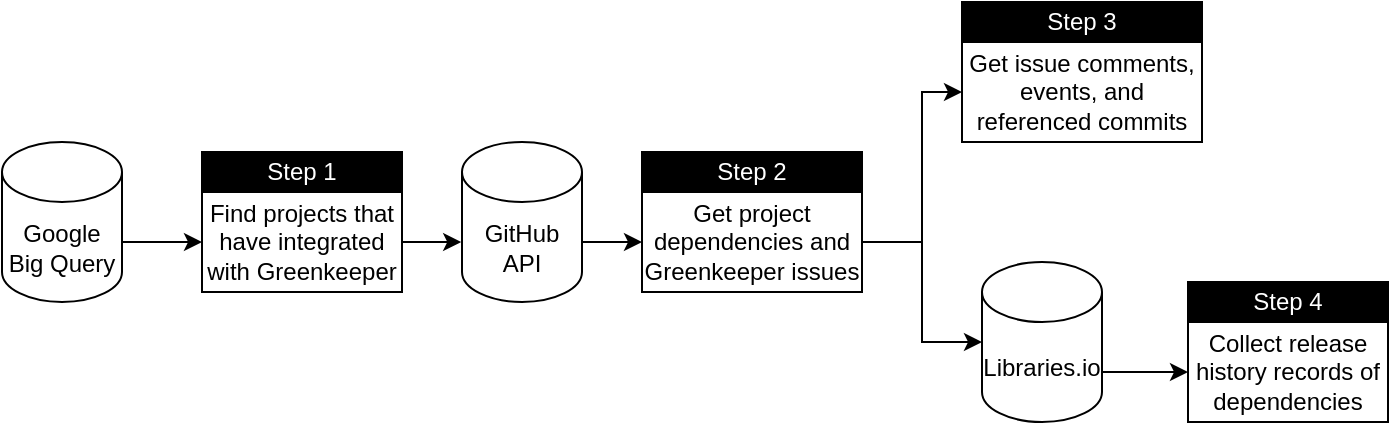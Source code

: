 <mxfile version="14.1.1" type="device"><diagram id="g5Cojv0VrUqbFTCAJoRC" name="Page-1"><mxGraphModel dx="1351" dy="763" grid="1" gridSize="10" guides="1" tooltips="1" connect="1" arrows="1" fold="1" page="1" pageScale="1" pageWidth="1600" pageHeight="1600" math="0" shadow="0"><root><mxCell id="0"/><mxCell id="1" parent="0"/><mxCell id="4Si3532bL3FXfa-4H-ZU-12" style="edgeStyle=orthogonalEdgeStyle;rounded=0;orthogonalLoop=1;jettySize=auto;html=1;exitX=1;exitY=0.5;exitDx=0;exitDy=0;exitPerimeter=0;entryX=0;entryY=0.5;entryDx=0;entryDy=0;fontColor=#FFFFFF;" edge="1" parent="1" source="4Si3532bL3FXfa-4H-ZU-1" target="4Si3532bL3FXfa-4H-ZU-8"><mxGeometry relative="1" as="geometry"><Array as="points"><mxPoint x="220" y="200"/></Array></mxGeometry></mxCell><mxCell id="4Si3532bL3FXfa-4H-ZU-1" value="Google Big Query" style="shape=cylinder3;whiteSpace=wrap;html=1;boundedLbl=1;backgroundOutline=1;size=15;" vertex="1" parent="1"><mxGeometry x="160" y="150" width="60" height="80" as="geometry"/></mxCell><mxCell id="4Si3532bL3FXfa-4H-ZU-16" value="" style="edgeStyle=orthogonalEdgeStyle;rounded=0;orthogonalLoop=1;jettySize=auto;html=1;fontColor=#FFFFFF;entryX=0;entryY=0.5;entryDx=0;entryDy=0;" edge="1" parent="1" source="4Si3532bL3FXfa-4H-ZU-2" target="4Si3532bL3FXfa-4H-ZU-10"><mxGeometry relative="1" as="geometry"><Array as="points"><mxPoint x="470" y="200"/><mxPoint x="470" y="200"/></Array></mxGeometry></mxCell><mxCell id="4Si3532bL3FXfa-4H-ZU-2" value="GitHub API" style="shape=cylinder3;whiteSpace=wrap;html=1;boundedLbl=1;backgroundOutline=1;size=15;" vertex="1" parent="1"><mxGeometry x="390" y="150" width="60" height="80" as="geometry"/></mxCell><mxCell id="4Si3532bL3FXfa-4H-ZU-20" value="" style="edgeStyle=orthogonalEdgeStyle;rounded=0;orthogonalLoop=1;jettySize=auto;html=1;fontColor=#FFFFFF;" edge="1" parent="1" source="4Si3532bL3FXfa-4H-ZU-3" target="4Si3532bL3FXfa-4H-ZU-6"><mxGeometry relative="1" as="geometry"><Array as="points"><mxPoint x="720" y="265"/><mxPoint x="720" y="265"/></Array></mxGeometry></mxCell><mxCell id="4Si3532bL3FXfa-4H-ZU-3" value="Libraries.io" style="shape=cylinder3;whiteSpace=wrap;html=1;boundedLbl=1;backgroundOutline=1;size=15;" vertex="1" parent="1"><mxGeometry x="650" y="210" width="60" height="80" as="geometry"/></mxCell><mxCell id="4Si3532bL3FXfa-4H-ZU-6" value="Collect release history records of dependencies" style="rounded=0;whiteSpace=wrap;html=1;" vertex="1" parent="1"><mxGeometry x="753" y="240" width="100" height="50" as="geometry"/></mxCell><mxCell id="4Si3532bL3FXfa-4H-ZU-7" value="Step 4" style="rounded=0;whiteSpace=wrap;html=1;fillColor=#000000;fontColor=#FFFFFF;" vertex="1" parent="1"><mxGeometry x="753" y="220" width="100" height="20" as="geometry"/></mxCell><mxCell id="4Si3532bL3FXfa-4H-ZU-15" style="edgeStyle=orthogonalEdgeStyle;rounded=0;orthogonalLoop=1;jettySize=auto;html=1;exitX=1;exitY=0.5;exitDx=0;exitDy=0;fontColor=#FFFFFF;entryX=-0.007;entryY=0.626;entryDx=0;entryDy=0;entryPerimeter=0;" edge="1" parent="1" source="4Si3532bL3FXfa-4H-ZU-8" target="4Si3532bL3FXfa-4H-ZU-2"><mxGeometry relative="1" as="geometry"/></mxCell><mxCell id="4Si3532bL3FXfa-4H-ZU-8" value="Find projects that have integrated with Greenkeeper" style="rounded=0;whiteSpace=wrap;html=1;" vertex="1" parent="1"><mxGeometry x="260" y="175" width="100" height="50" as="geometry"/></mxCell><mxCell id="4Si3532bL3FXfa-4H-ZU-9" value="Step 1" style="rounded=0;whiteSpace=wrap;html=1;fillColor=#000000;fontColor=#FFFFFF;" vertex="1" parent="1"><mxGeometry x="260" y="155" width="100" height="20" as="geometry"/></mxCell><mxCell id="4Si3532bL3FXfa-4H-ZU-21" value="" style="edgeStyle=orthogonalEdgeStyle;rounded=0;orthogonalLoop=1;jettySize=auto;html=1;fontColor=#FFFFFF;" edge="1" parent="1" source="4Si3532bL3FXfa-4H-ZU-10" target="4Si3532bL3FXfa-4H-ZU-3"><mxGeometry relative="1" as="geometry"/></mxCell><mxCell id="4Si3532bL3FXfa-4H-ZU-22" style="edgeStyle=orthogonalEdgeStyle;rounded=0;orthogonalLoop=1;jettySize=auto;html=1;exitX=1;exitY=0.5;exitDx=0;exitDy=0;entryX=0;entryY=0.5;entryDx=0;entryDy=0;fontColor=#FFFFFF;" edge="1" parent="1" source="4Si3532bL3FXfa-4H-ZU-10" target="4Si3532bL3FXfa-4H-ZU-17"><mxGeometry relative="1" as="geometry"><Array as="points"><mxPoint x="620" y="200"/><mxPoint x="620" y="125"/></Array></mxGeometry></mxCell><mxCell id="4Si3532bL3FXfa-4H-ZU-10" value="Get project dependencies and Greenkeeper issues" style="rounded=0;whiteSpace=wrap;html=1;" vertex="1" parent="1"><mxGeometry x="480" y="175" width="110" height="50" as="geometry"/></mxCell><mxCell id="4Si3532bL3FXfa-4H-ZU-11" value="Step 2" style="rounded=0;whiteSpace=wrap;html=1;fillColor=#000000;fontColor=#FFFFFF;" vertex="1" parent="1"><mxGeometry x="480" y="155" width="110" height="20" as="geometry"/></mxCell><mxCell id="4Si3532bL3FXfa-4H-ZU-17" value="Get issue comments, events, and referenced commits" style="rounded=0;whiteSpace=wrap;html=1;" vertex="1" parent="1"><mxGeometry x="640" y="100" width="120" height="50" as="geometry"/></mxCell><mxCell id="4Si3532bL3FXfa-4H-ZU-18" value="Step 3" style="rounded=0;whiteSpace=wrap;html=1;fillColor=#000000;fontColor=#FFFFFF;" vertex="1" parent="1"><mxGeometry x="640" y="80" width="120" height="20" as="geometry"/></mxCell></root></mxGraphModel></diagram></mxfile>